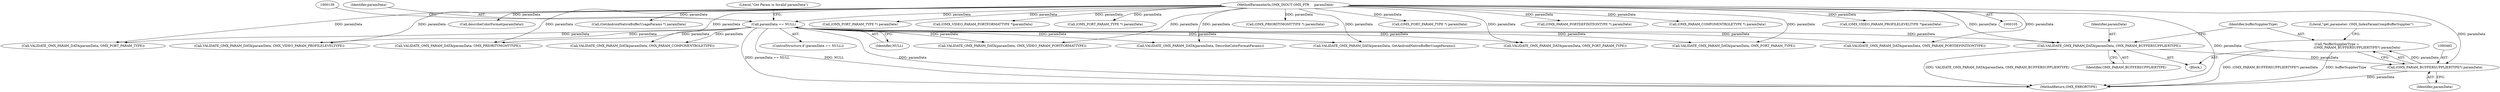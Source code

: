 digraph "0_Android_560ccdb509a7b86186fac0fce1b25bd9a3e6a6e8_0@pointer" {
"1000479" [label="(Call,*bufferSupplierType =\n                                        (OMX_PARAM_BUFFERSUPPLIERTYPE*) paramData)"];
"1000481" [label="(Call,(OMX_PARAM_BUFFERSUPPLIERTYPE*) paramData)"];
"1000475" [label="(Call,VALIDATE_OMX_PARAM_DATA(paramData, OMX_PARAM_BUFFERSUPPLIERTYPE))"];
"1000129" [label="(Call,paramData == NULL)"];
"1000108" [label="(MethodParameterIn,OMX_INOUT OMX_PTR     paramData)"];
"1000481" [label="(Call,(OMX_PARAM_BUFFERSUPPLIERTYPE*) paramData)"];
"1000326" [label="(Call,VALIDATE_OMX_PARAM_DATA(paramData, OMX_PORT_PARAM_TYPE))"];
"1000637" [label="(Call,describeColorFormat(paramData))"];
"1000559" [label="(Call,VALIDATE_OMX_PARAM_DATA(paramData, OMX_VIDEO_PARAM_PROFILELEVELTYPE))"];
"1000128" [label="(ControlStructure,if (paramData == NULL))"];
"1000586" [label="(Call,(GetAndroidNativeBufferUsageParams *) paramData)"];
"1000475" [label="(Call,VALIDATE_OMX_PARAM_DATA(paramData, OMX_PARAM_BUFFERSUPPLIERTYPE))"];
"1000130" [label="(Identifier,paramData)"];
"1000483" [label="(Identifier,paramData)"];
"1000448" [label="(Call,VALIDATE_OMX_PARAM_DATA(paramData, OMX_PRIORITYMGMTTYPE))"];
"1000332" [label="(Call,(OMX_PORT_PARAM_TYPE *) paramData)"];
"1000213" [label="(Call,(OMX_VIDEO_PARAM_PORTFORMATTYPE *)paramData)"];
"1000485" [label="(Literal,\"get_parameter: OMX_IndexParamCompBufferSupplier\")"];
"1000369" [label="(Call,(OMX_PORT_PARAM_TYPE *) paramData)"];
"1000474" [label="(Block,)"];
"1000480" [label="(Identifier,bufferSupplierType)"];
"1000672" [label="(MethodReturn,OMX_ERRORTYPE)"];
"1000479" [label="(Call,*bufferSupplierType =\n                                        (OMX_PARAM_BUFFERSUPPLIERTYPE*) paramData)"];
"1000108" [label="(MethodParameterIn,OMX_INOUT OMX_PTR     paramData)"];
"1000477" [label="(Identifier,OMX_PARAM_BUFFERSUPPLIERTYPE)"];
"1000409" [label="(Call,VALIDATE_OMX_PARAM_DATA(paramData, OMX_PARAM_COMPONENTROLETYPE))"];
"1000129" [label="(Call,paramData == NULL)"];
"1000131" [label="(Identifier,NULL)"];
"1000207" [label="(Call,VALIDATE_OMX_PARAM_DATA(paramData, OMX_VIDEO_PARAM_PORTFORMATTYPE))"];
"1000632" [label="(Call,VALIDATE_OMX_PARAM_DATA(paramData, DescribeColorFormatParams))"];
"1000476" [label="(Identifier,paramData)"];
"1000454" [label="(Call,(OMX_PRIORITYMGMTTYPE *) paramData)"];
"1000578" [label="(Call,VALIDATE_OMX_PARAM_DATA(paramData, GetAndroidNativeBufferUsageParams))"];
"1000176" [label="(Call,(OMX_PORT_PARAM_TYPE *) paramData)"];
"1000134" [label="(Literal,\"Get Param in Invalid paramData\")"];
"1000170" [label="(Call,VALIDATE_OMX_PARAM_DATA(paramData, OMX_PORT_PARAM_TYPE))"];
"1000150" [label="(Call,(OMX_PARAM_PORTDEFINITIONTYPE *) paramData)"];
"1000415" [label="(Call,(OMX_PARAM_COMPONENTROLETYPE *) paramData)"];
"1000363" [label="(Call,VALIDATE_OMX_PARAM_DATA(paramData, OMX_PORT_PARAM_TYPE))"];
"1000568" [label="(Call,(OMX_VIDEO_PARAM_PROFILELEVELTYPE *)paramData)"];
"1000144" [label="(Call,VALIDATE_OMX_PARAM_DATA(paramData, OMX_PARAM_PORTDEFINITIONTYPE))"];
"1000479" -> "1000474"  [label="AST: "];
"1000479" -> "1000481"  [label="CFG: "];
"1000480" -> "1000479"  [label="AST: "];
"1000481" -> "1000479"  [label="AST: "];
"1000485" -> "1000479"  [label="CFG: "];
"1000479" -> "1000672"  [label="DDG: bufferSupplierType"];
"1000479" -> "1000672"  [label="DDG: (OMX_PARAM_BUFFERSUPPLIERTYPE*) paramData"];
"1000481" -> "1000479"  [label="DDG: paramData"];
"1000481" -> "1000483"  [label="CFG: "];
"1000482" -> "1000481"  [label="AST: "];
"1000483" -> "1000481"  [label="AST: "];
"1000481" -> "1000672"  [label="DDG: paramData"];
"1000475" -> "1000481"  [label="DDG: paramData"];
"1000108" -> "1000481"  [label="DDG: paramData"];
"1000475" -> "1000474"  [label="AST: "];
"1000475" -> "1000477"  [label="CFG: "];
"1000476" -> "1000475"  [label="AST: "];
"1000477" -> "1000475"  [label="AST: "];
"1000480" -> "1000475"  [label="CFG: "];
"1000475" -> "1000672"  [label="DDG: VALIDATE_OMX_PARAM_DATA(paramData, OMX_PARAM_BUFFERSUPPLIERTYPE)"];
"1000129" -> "1000475"  [label="DDG: paramData"];
"1000108" -> "1000475"  [label="DDG: paramData"];
"1000129" -> "1000128"  [label="AST: "];
"1000129" -> "1000131"  [label="CFG: "];
"1000130" -> "1000129"  [label="AST: "];
"1000131" -> "1000129"  [label="AST: "];
"1000134" -> "1000129"  [label="CFG: "];
"1000139" -> "1000129"  [label="CFG: "];
"1000129" -> "1000672"  [label="DDG: paramData"];
"1000129" -> "1000672"  [label="DDG: paramData == NULL"];
"1000129" -> "1000672"  [label="DDG: NULL"];
"1000108" -> "1000129"  [label="DDG: paramData"];
"1000129" -> "1000144"  [label="DDG: paramData"];
"1000129" -> "1000170"  [label="DDG: paramData"];
"1000129" -> "1000207"  [label="DDG: paramData"];
"1000129" -> "1000326"  [label="DDG: paramData"];
"1000129" -> "1000363"  [label="DDG: paramData"];
"1000129" -> "1000409"  [label="DDG: paramData"];
"1000129" -> "1000448"  [label="DDG: paramData"];
"1000129" -> "1000559"  [label="DDG: paramData"];
"1000129" -> "1000578"  [label="DDG: paramData"];
"1000129" -> "1000632"  [label="DDG: paramData"];
"1000108" -> "1000105"  [label="AST: "];
"1000108" -> "1000672"  [label="DDG: paramData"];
"1000108" -> "1000144"  [label="DDG: paramData"];
"1000108" -> "1000150"  [label="DDG: paramData"];
"1000108" -> "1000170"  [label="DDG: paramData"];
"1000108" -> "1000176"  [label="DDG: paramData"];
"1000108" -> "1000207"  [label="DDG: paramData"];
"1000108" -> "1000213"  [label="DDG: paramData"];
"1000108" -> "1000326"  [label="DDG: paramData"];
"1000108" -> "1000332"  [label="DDG: paramData"];
"1000108" -> "1000363"  [label="DDG: paramData"];
"1000108" -> "1000369"  [label="DDG: paramData"];
"1000108" -> "1000409"  [label="DDG: paramData"];
"1000108" -> "1000415"  [label="DDG: paramData"];
"1000108" -> "1000448"  [label="DDG: paramData"];
"1000108" -> "1000454"  [label="DDG: paramData"];
"1000108" -> "1000559"  [label="DDG: paramData"];
"1000108" -> "1000568"  [label="DDG: paramData"];
"1000108" -> "1000578"  [label="DDG: paramData"];
"1000108" -> "1000586"  [label="DDG: paramData"];
"1000108" -> "1000632"  [label="DDG: paramData"];
"1000108" -> "1000637"  [label="DDG: paramData"];
}
